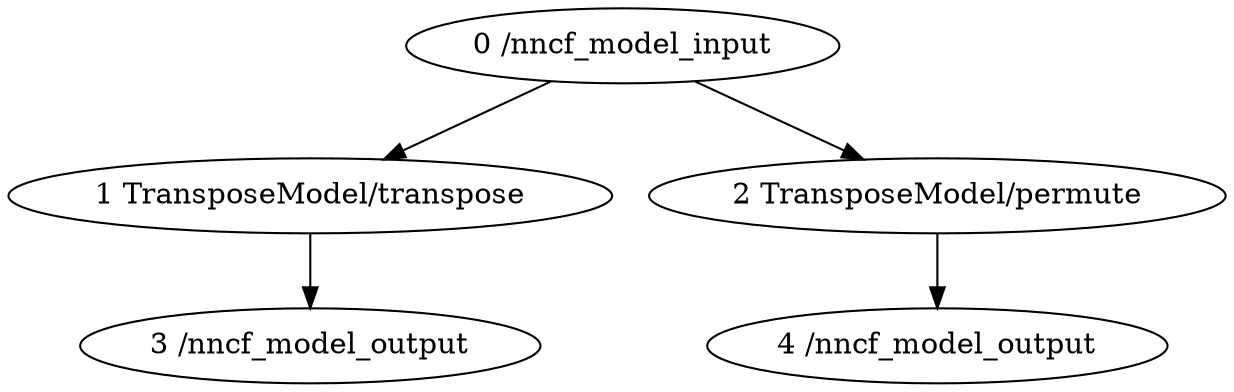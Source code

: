 strict digraph  {
"0 /nncf_model_input" [id=0, scope="", type=nncf_model_input];
"1 TransposeModel/transpose" [id=1, scope=TransposeModel, type=transpose];
"2 TransposeModel/permute" [id=2, scope=TransposeModel, type=permute];
"3 /nncf_model_output" [id=3, scope="", type=nncf_model_output];
"4 /nncf_model_output" [id=4, scope="", type=nncf_model_output];
"0 /nncf_model_input" -> "1 TransposeModel/transpose";
"0 /nncf_model_input" -> "2 TransposeModel/permute";
"1 TransposeModel/transpose" -> "3 /nncf_model_output";
"2 TransposeModel/permute" -> "4 /nncf_model_output";
}
